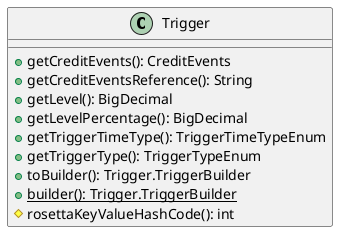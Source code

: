 @startuml

    class Trigger [[Trigger.html]] {
        +getCreditEvents(): CreditEvents
        +getCreditEventsReference(): String
        +getLevel(): BigDecimal
        +getLevelPercentage(): BigDecimal
        +getTriggerTimeType(): TriggerTimeTypeEnum
        +getTriggerType(): TriggerTypeEnum
        +toBuilder(): Trigger.TriggerBuilder
        {static} +builder(): Trigger.TriggerBuilder
        #rosettaKeyValueHashCode(): int
    }

@enduml

